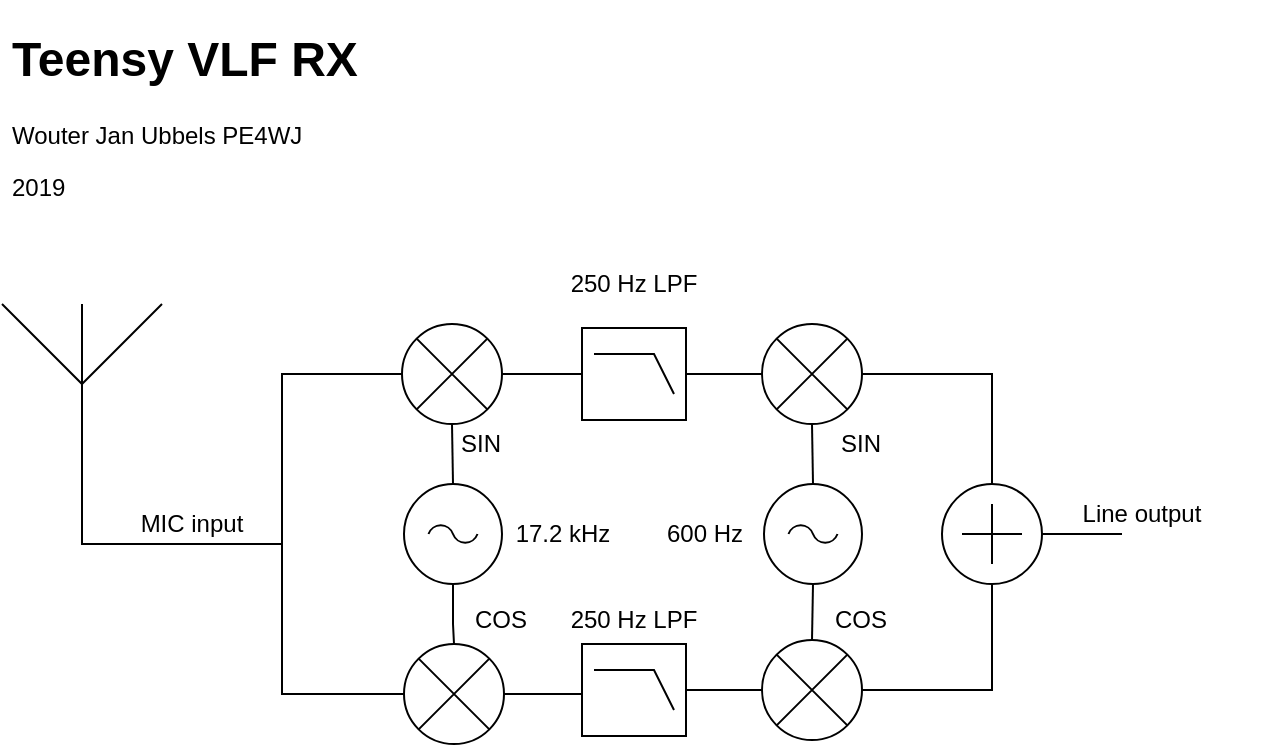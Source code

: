 <mxfile version="12.4.7" type="device"><diagram name="Page-1" id="16e2658f-23c8-b752-8be9-c03fbebb8bbe"><mxGraphModel dx="782" dy="1597" grid="1" gridSize="10" guides="1" tooltips="1" connect="1" arrows="1" fold="1" page="1" pageScale="1" pageWidth="1100" pageHeight="850" background="#ffffff" math="0" shadow="0"><root><mxCell id="0"/><mxCell id="1" parent="0"/><mxCell id="GOw_bG0AAjstIqdBf8pV-18" style="edgeStyle=orthogonalEdgeStyle;rounded=0;orthogonalLoop=1;jettySize=auto;html=1;exitX=1;exitY=0.5;exitDx=0;exitDy=0;exitPerimeter=0;entryX=0;entryY=0.5;entryDx=0;entryDy=0;entryPerimeter=0;endArrow=none;endFill=0;" edge="1" parent="1" source="GOw_bG0AAjstIqdBf8pV-1" target="GOw_bG0AAjstIqdBf8pV-3"><mxGeometry relative="1" as="geometry"/></mxCell><mxCell id="GOw_bG0AAjstIqdBf8pV-1" value="" style="verticalLabelPosition=bottom;shadow=0;dashed=0;align=center;html=1;verticalAlign=top;shape=mxgraph.electrical.abstract.multiplier;" vertex="1" parent="1"><mxGeometry x="270" y="160" width="50" height="50" as="geometry"/></mxCell><mxCell id="GOw_bG0AAjstIqdBf8pV-19" style="edgeStyle=orthogonalEdgeStyle;rounded=0;orthogonalLoop=1;jettySize=auto;html=1;exitX=1;exitY=0.5;exitDx=0;exitDy=0;exitPerimeter=0;entryX=0;entryY=0.5;entryDx=0;entryDy=0;entryPerimeter=0;endArrow=none;endFill=0;" edge="1" parent="1" source="GOw_bG0AAjstIqdBf8pV-2" target="GOw_bG0AAjstIqdBf8pV-4"><mxGeometry relative="1" as="geometry"/></mxCell><mxCell id="GOw_bG0AAjstIqdBf8pV-2" value="" style="verticalLabelPosition=bottom;shadow=0;dashed=0;align=center;html=1;verticalAlign=top;shape=mxgraph.electrical.abstract.multiplier;" vertex="1" parent="1"><mxGeometry x="271" y="320" width="50" height="50" as="geometry"/></mxCell><mxCell id="GOw_bG0AAjstIqdBf8pV-20" style="edgeStyle=orthogonalEdgeStyle;rounded=0;orthogonalLoop=1;jettySize=auto;html=1;exitX=1;exitY=0.5;exitDx=0;exitDy=0;exitPerimeter=0;entryX=0;entryY=0.5;entryDx=0;entryDy=0;entryPerimeter=0;endArrow=none;endFill=0;" edge="1" parent="1" source="GOw_bG0AAjstIqdBf8pV-3" target="GOw_bG0AAjstIqdBf8pV-5"><mxGeometry relative="1" as="geometry"/></mxCell><mxCell id="GOw_bG0AAjstIqdBf8pV-3" value="" style="verticalLabelPosition=bottom;shadow=0;dashed=0;align=center;html=1;verticalAlign=top;shape=mxgraph.electrical.logic_gates.lowpass_filter;" vertex="1" parent="1"><mxGeometry x="360" y="162" width="52" height="46" as="geometry"/></mxCell><mxCell id="GOw_bG0AAjstIqdBf8pV-21" style="edgeStyle=orthogonalEdgeStyle;rounded=0;orthogonalLoop=1;jettySize=auto;html=1;exitX=1;exitY=0.5;exitDx=0;exitDy=0;exitPerimeter=0;entryX=0;entryY=0.5;entryDx=0;entryDy=0;entryPerimeter=0;endArrow=none;endFill=0;" edge="1" parent="1" source="GOw_bG0AAjstIqdBf8pV-4" target="GOw_bG0AAjstIqdBf8pV-6"><mxGeometry relative="1" as="geometry"/></mxCell><mxCell id="GOw_bG0AAjstIqdBf8pV-4" value="" style="verticalLabelPosition=bottom;shadow=0;dashed=0;align=center;html=1;verticalAlign=top;shape=mxgraph.electrical.logic_gates.lowpass_filter;" vertex="1" parent="1"><mxGeometry x="360" y="320" width="52" height="46" as="geometry"/></mxCell><mxCell id="GOw_bG0AAjstIqdBf8pV-22" style="edgeStyle=orthogonalEdgeStyle;rounded=0;orthogonalLoop=1;jettySize=auto;html=1;exitX=0.5;exitY=1;exitDx=0;exitDy=0;exitPerimeter=0;entryX=0.5;entryY=0;entryDx=0;entryDy=0;entryPerimeter=0;endArrow=none;endFill=0;" edge="1" parent="1" source="GOw_bG0AAjstIqdBf8pV-5" target="GOw_bG0AAjstIqdBf8pV-10"><mxGeometry relative="1" as="geometry"/></mxCell><mxCell id="GOw_bG0AAjstIqdBf8pV-40" style="edgeStyle=orthogonalEdgeStyle;rounded=0;orthogonalLoop=1;jettySize=auto;html=1;exitX=1;exitY=0.5;exitDx=0;exitDy=0;exitPerimeter=0;entryX=0.5;entryY=0;entryDx=0;entryDy=0;entryPerimeter=0;endArrow=none;endFill=0;" edge="1" parent="1" source="GOw_bG0AAjstIqdBf8pV-5" target="GOw_bG0AAjstIqdBf8pV-8"><mxGeometry relative="1" as="geometry"/></mxCell><mxCell id="GOw_bG0AAjstIqdBf8pV-5" value="" style="verticalLabelPosition=bottom;shadow=0;dashed=0;align=center;html=1;verticalAlign=top;shape=mxgraph.electrical.abstract.multiplier;" vertex="1" parent="1"><mxGeometry x="450" y="160" width="50" height="50" as="geometry"/></mxCell><mxCell id="GOw_bG0AAjstIqdBf8pV-23" style="edgeStyle=orthogonalEdgeStyle;rounded=0;orthogonalLoop=1;jettySize=auto;html=1;exitX=0.5;exitY=0;exitDx=0;exitDy=0;exitPerimeter=0;entryX=0.5;entryY=1;entryDx=0;entryDy=0;entryPerimeter=0;endArrow=none;endFill=0;" edge="1" parent="1" source="GOw_bG0AAjstIqdBf8pV-6" target="GOw_bG0AAjstIqdBf8pV-10"><mxGeometry relative="1" as="geometry"/></mxCell><mxCell id="GOw_bG0AAjstIqdBf8pV-41" style="edgeStyle=orthogonalEdgeStyle;rounded=0;orthogonalLoop=1;jettySize=auto;html=1;exitX=1;exitY=0.5;exitDx=0;exitDy=0;exitPerimeter=0;entryX=0.5;entryY=1;entryDx=0;entryDy=0;entryPerimeter=0;endArrow=none;endFill=0;" edge="1" parent="1" source="GOw_bG0AAjstIqdBf8pV-6" target="GOw_bG0AAjstIqdBf8pV-8"><mxGeometry relative="1" as="geometry"/></mxCell><mxCell id="GOw_bG0AAjstIqdBf8pV-6" value="" style="verticalLabelPosition=bottom;shadow=0;dashed=0;align=center;html=1;verticalAlign=top;shape=mxgraph.electrical.abstract.multiplier;" vertex="1" parent="1"><mxGeometry x="450" y="318" width="50" height="50" as="geometry"/></mxCell><mxCell id="GOw_bG0AAjstIqdBf8pV-16" style="edgeStyle=orthogonalEdgeStyle;rounded=0;orthogonalLoop=1;jettySize=auto;html=1;exitX=0.5;exitY=1;exitDx=0;exitDy=0;exitPerimeter=0;entryX=0;entryY=0.5;entryDx=0;entryDy=0;entryPerimeter=0;endArrow=none;endFill=0;" edge="1" parent="1" source="GOw_bG0AAjstIqdBf8pV-7" target="GOw_bG0AAjstIqdBf8pV-1"><mxGeometry relative="1" as="geometry"/></mxCell><mxCell id="GOw_bG0AAjstIqdBf8pV-17" style="edgeStyle=orthogonalEdgeStyle;rounded=0;orthogonalLoop=1;jettySize=auto;html=1;exitX=0.5;exitY=1;exitDx=0;exitDy=0;exitPerimeter=0;entryX=0;entryY=0.5;entryDx=0;entryDy=0;entryPerimeter=0;endArrow=none;endFill=0;" edge="1" parent="1" source="GOw_bG0AAjstIqdBf8pV-7" target="GOw_bG0AAjstIqdBf8pV-2"><mxGeometry relative="1" as="geometry"><Array as="points"><mxPoint x="110" y="270"/><mxPoint x="210" y="270"/><mxPoint x="210" y="345"/></Array></mxGeometry></mxCell><mxCell id="GOw_bG0AAjstIqdBf8pV-7" value="" style="verticalLabelPosition=bottom;shadow=0;dashed=0;align=center;html=1;verticalAlign=top;shape=mxgraph.electrical.radio.aerial_-_antenna_1;" vertex="1" parent="1"><mxGeometry x="70" y="150" width="80" height="100" as="geometry"/></mxCell><mxCell id="GOw_bG0AAjstIqdBf8pV-25" style="edgeStyle=orthogonalEdgeStyle;rounded=0;orthogonalLoop=1;jettySize=auto;html=1;exitX=1;exitY=0.5;exitDx=0;exitDy=0;exitPerimeter=0;endArrow=none;endFill=0;" edge="1" parent="1" source="GOw_bG0AAjstIqdBf8pV-8"><mxGeometry relative="1" as="geometry"><mxPoint x="630" y="265" as="targetPoint"/></mxGeometry></mxCell><mxCell id="GOw_bG0AAjstIqdBf8pV-8" value="" style="verticalLabelPosition=bottom;shadow=0;dashed=0;align=center;html=1;verticalAlign=top;shape=mxgraph.electrical.abstract.summation_point;" vertex="1" parent="1"><mxGeometry x="540" y="240" width="50" height="50" as="geometry"/></mxCell><mxCell id="GOw_bG0AAjstIqdBf8pV-26" style="edgeStyle=orthogonalEdgeStyle;rounded=0;orthogonalLoop=1;jettySize=auto;html=1;exitX=0.5;exitY=0;exitDx=0;exitDy=0;exitPerimeter=0;entryX=0.5;entryY=1;entryDx=0;entryDy=0;entryPerimeter=0;endArrow=none;endFill=0;" edge="1" parent="1" source="GOw_bG0AAjstIqdBf8pV-9" target="GOw_bG0AAjstIqdBf8pV-1"><mxGeometry relative="1" as="geometry"/></mxCell><mxCell id="GOw_bG0AAjstIqdBf8pV-27" style="edgeStyle=orthogonalEdgeStyle;rounded=0;orthogonalLoop=1;jettySize=auto;html=1;exitX=0.5;exitY=1;exitDx=0;exitDy=0;exitPerimeter=0;endArrow=none;endFill=0;" edge="1" parent="1" source="GOw_bG0AAjstIqdBf8pV-9" target="GOw_bG0AAjstIqdBf8pV-2"><mxGeometry relative="1" as="geometry"/></mxCell><mxCell id="GOw_bG0AAjstIqdBf8pV-9" value="" style="pointerEvents=1;verticalLabelPosition=bottom;shadow=0;dashed=0;align=center;html=1;verticalAlign=top;shape=mxgraph.electrical.signal_sources.ac_source;" vertex="1" parent="1"><mxGeometry x="271" y="240" width="49" height="50" as="geometry"/></mxCell><mxCell id="GOw_bG0AAjstIqdBf8pV-10" value="" style="pointerEvents=1;verticalLabelPosition=bottom;shadow=0;dashed=0;align=center;html=1;verticalAlign=top;shape=mxgraph.electrical.signal_sources.ac_source;" vertex="1" parent="1"><mxGeometry x="451" y="240" width="49" height="50" as="geometry"/></mxCell><mxCell id="GOw_bG0AAjstIqdBf8pV-28" value="17.2 kHz" style="text;html=1;strokeColor=none;fillColor=none;align=center;verticalAlign=middle;whiteSpace=wrap;rounded=0;" vertex="1" parent="1"><mxGeometry x="321" y="255" width="59" height="20" as="geometry"/></mxCell><mxCell id="GOw_bG0AAjstIqdBf8pV-29" value="600 Hz" style="text;html=1;strokeColor=none;fillColor=none;align=center;verticalAlign=middle;whiteSpace=wrap;rounded=0;" vertex="1" parent="1"><mxGeometry x="392" y="255" width="59" height="20" as="geometry"/></mxCell><mxCell id="GOw_bG0AAjstIqdBf8pV-30" value="250 Hz LPF" style="text;html=1;strokeColor=none;fillColor=none;align=center;verticalAlign=middle;whiteSpace=wrap;rounded=0;" vertex="1" parent="1"><mxGeometry x="349.25" y="130" width="73.5" height="20" as="geometry"/></mxCell><mxCell id="GOw_bG0AAjstIqdBf8pV-31" value="250 Hz LPF" style="text;html=1;strokeColor=none;fillColor=none;align=center;verticalAlign=middle;whiteSpace=wrap;rounded=0;" vertex="1" parent="1"><mxGeometry x="349.25" y="298" width="73.5" height="20" as="geometry"/></mxCell><mxCell id="GOw_bG0AAjstIqdBf8pV-33" value="SIN" style="text;html=1;strokeColor=none;fillColor=none;align=center;verticalAlign=middle;whiteSpace=wrap;rounded=0;" vertex="1" parent="1"><mxGeometry x="280" y="210" width="59" height="20" as="geometry"/></mxCell><mxCell id="GOw_bG0AAjstIqdBf8pV-34" value="SIN" style="text;html=1;strokeColor=none;fillColor=none;align=center;verticalAlign=middle;whiteSpace=wrap;rounded=0;" vertex="1" parent="1"><mxGeometry x="470" y="210" width="59" height="20" as="geometry"/></mxCell><mxCell id="GOw_bG0AAjstIqdBf8pV-35" value="COS" style="text;html=1;strokeColor=none;fillColor=none;align=center;verticalAlign=middle;whiteSpace=wrap;rounded=0;" vertex="1" parent="1"><mxGeometry x="290.25" y="298" width="59" height="20" as="geometry"/></mxCell><mxCell id="GOw_bG0AAjstIqdBf8pV-36" value="COS" style="text;html=1;strokeColor=none;fillColor=none;align=center;verticalAlign=middle;whiteSpace=wrap;rounded=0;" vertex="1" parent="1"><mxGeometry x="470" y="298" width="59" height="20" as="geometry"/></mxCell><mxCell id="GOw_bG0AAjstIqdBf8pV-39" value="Line output" style="text;html=1;strokeColor=none;fillColor=none;align=center;verticalAlign=middle;whiteSpace=wrap;rounded=0;" vertex="1" parent="1"><mxGeometry x="570" y="230" width="140" height="50" as="geometry"/></mxCell><mxCell id="GOw_bG0AAjstIqdBf8pV-42" value="MIC input" style="text;html=1;strokeColor=none;fillColor=none;align=center;verticalAlign=middle;whiteSpace=wrap;rounded=0;" vertex="1" parent="1"><mxGeometry x="130" y="250" width="70" height="20" as="geometry"/></mxCell><mxCell id="GOw_bG0AAjstIqdBf8pV-43" value="&lt;h1&gt;Teensy VLF RX&lt;/h1&gt;&lt;p&gt;Wouter Jan Ubbels PE4WJ&lt;/p&gt;&lt;p&gt;2019&lt;br&gt;&lt;/p&gt;" style="text;html=1;strokeColor=none;fillColor=none;spacing=5;spacingTop=-20;whiteSpace=wrap;overflow=hidden;rounded=0;" vertex="1" parent="1"><mxGeometry x="70" y="8" width="290" height="120" as="geometry"/></mxCell></root></mxGraphModel></diagram></mxfile>
